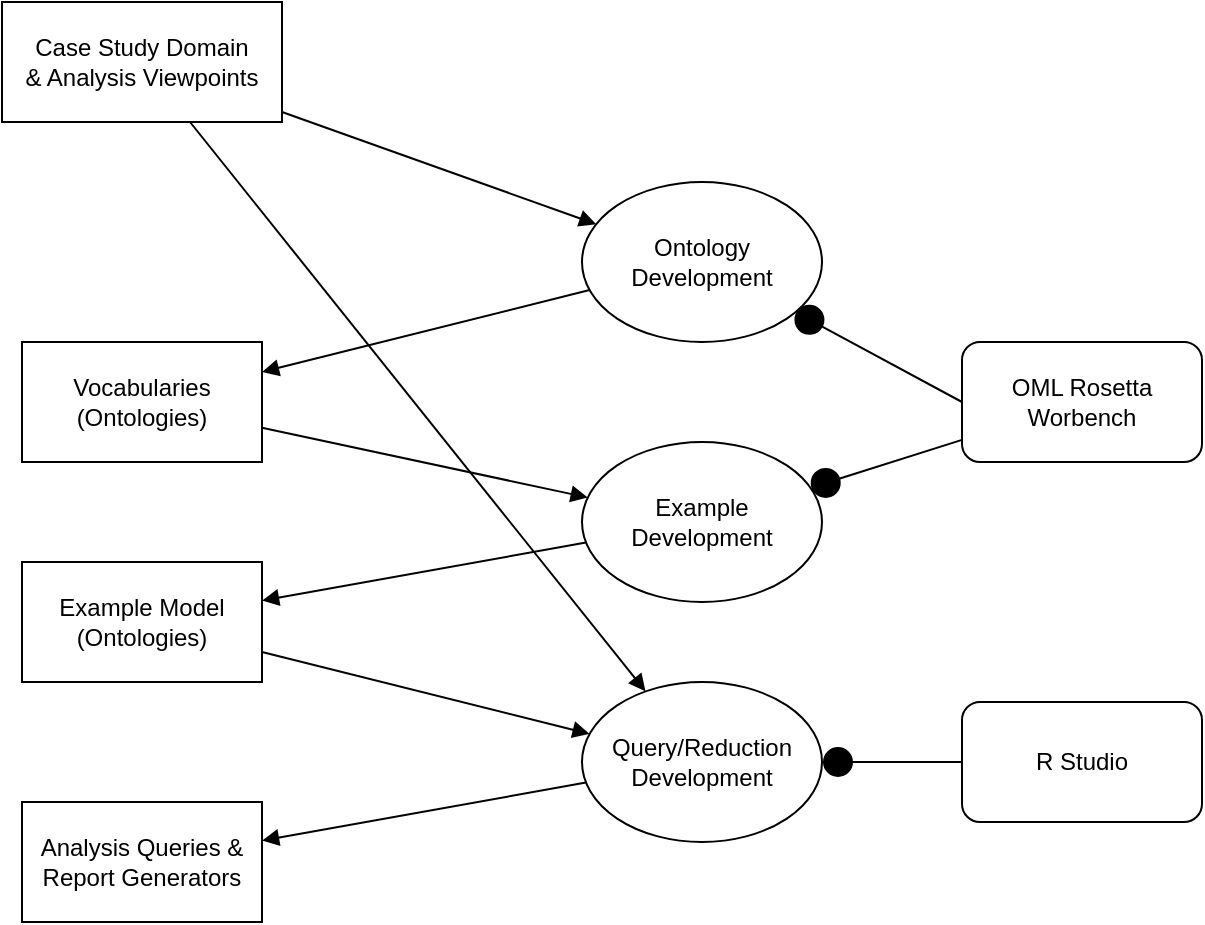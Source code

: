 <mxfile version="15.4.3" type="device" pages="4"><diagram id="nTfxgJn8N-AOjtCFRXm5" name="Page-1"><mxGraphModel dx="1186" dy="641" grid="1" gridSize="10" guides="1" tooltips="1" connect="1" arrows="1" fold="1" page="1" pageScale="1" pageWidth="850" pageHeight="1100" math="0" shadow="0"><root><mxCell id="0"/><mxCell id="1" parent="0"/><mxCell id="HSFxiWSxwOszNS6IRyv2-1" value="Vocabularies&lt;br&gt;(Ontologies)" style="rounded=0;whiteSpace=wrap;html=1;" parent="1" vertex="1"><mxGeometry x="282" y="548" width="120" height="60" as="geometry"/></mxCell><mxCell id="HSFxiWSxwOszNS6IRyv2-2" style="rounded=0;orthogonalLoop=1;jettySize=auto;html=1;endArrow=block;endFill=1;" parent="1" source="HSFxiWSxwOszNS6IRyv2-3" target="HSFxiWSxwOszNS6IRyv2-5" edge="1"><mxGeometry relative="1" as="geometry"/></mxCell><mxCell id="HSFxiWSxwOszNS6IRyv2-3" value="Case Study Domain&lt;br&gt;&amp;amp; Analysis Viewpoints" style="rounded=0;whiteSpace=wrap;html=1;" parent="1" vertex="1"><mxGeometry x="272" y="378" width="140" height="60" as="geometry"/></mxCell><mxCell id="HSFxiWSxwOszNS6IRyv2-4" style="edgeStyle=none;rounded=0;orthogonalLoop=1;jettySize=auto;html=1;entryX=0;entryY=0.5;entryDx=0;entryDy=0;endArrow=none;endFill=0;startArrow=circle;startFill=1;" parent="1" source="HSFxiWSxwOszNS6IRyv2-5" target="HSFxiWSxwOszNS6IRyv2-7" edge="1"><mxGeometry relative="1" as="geometry"/></mxCell><mxCell id="HSFxiWSxwOszNS6IRyv2-5" value="Ontology&lt;br&gt;Development" style="ellipse;whiteSpace=wrap;html=1;" parent="1" vertex="1"><mxGeometry x="562" y="468" width="120" height="80" as="geometry"/></mxCell><mxCell id="HSFxiWSxwOszNS6IRyv2-6" style="rounded=0;orthogonalLoop=1;jettySize=auto;html=1;endArrow=block;endFill=1;" parent="1" source="HSFxiWSxwOszNS6IRyv2-5" target="HSFxiWSxwOszNS6IRyv2-1" edge="1"><mxGeometry relative="1" as="geometry"><mxPoint x="522" y="469.818" as="sourcePoint"/><mxPoint x="629.326" y="508.846" as="targetPoint"/></mxGeometry></mxCell><mxCell id="HSFxiWSxwOszNS6IRyv2-7" value="OML Rosetta&lt;br&gt;Worbench" style="rounded=1;whiteSpace=wrap;html=1;" parent="1" vertex="1"><mxGeometry x="752" y="548" width="120" height="60" as="geometry"/></mxCell><mxCell id="HSFxiWSxwOszNS6IRyv2-8" value="R Studio" style="rounded=1;whiteSpace=wrap;html=1;" parent="1" vertex="1"><mxGeometry x="752" y="728" width="120" height="60" as="geometry"/></mxCell><mxCell id="HSFxiWSxwOszNS6IRyv2-9" value="Query/Reduction&lt;br&gt;Development" style="ellipse;whiteSpace=wrap;html=1;" parent="1" vertex="1"><mxGeometry x="562" y="718" width="120" height="80" as="geometry"/></mxCell><mxCell id="HSFxiWSxwOszNS6IRyv2-10" style="edgeStyle=none;rounded=0;orthogonalLoop=1;jettySize=auto;html=1;entryX=0;entryY=0.5;entryDx=0;entryDy=0;endArrow=none;endFill=0;startArrow=circle;startFill=1;" parent="1" source="HSFxiWSxwOszNS6IRyv2-9" target="HSFxiWSxwOszNS6IRyv2-8" edge="1"><mxGeometry relative="1" as="geometry"><mxPoint x="692" y="518" as="sourcePoint"/><mxPoint x="762" y="518" as="targetPoint"/></mxGeometry></mxCell><mxCell id="HSFxiWSxwOszNS6IRyv2-11" style="rounded=0;orthogonalLoop=1;jettySize=auto;html=1;endArrow=block;endFill=1;" parent="1" source="HSFxiWSxwOszNS6IRyv2-3" target="HSFxiWSxwOszNS6IRyv2-9" edge="1"><mxGeometry relative="1" as="geometry"><mxPoint x="422" y="450.5" as="sourcePoint"/><mxPoint x="577.954" y="500.628" as="targetPoint"/></mxGeometry></mxCell><mxCell id="HSFxiWSxwOszNS6IRyv2-12" value="Example&lt;br&gt;Development" style="ellipse;whiteSpace=wrap;html=1;" parent="1" vertex="1"><mxGeometry x="562" y="598" width="120" height="80" as="geometry"/></mxCell><mxCell id="HSFxiWSxwOszNS6IRyv2-13" style="edgeStyle=none;rounded=0;orthogonalLoop=1;jettySize=auto;html=1;endArrow=none;endFill=0;startArrow=circle;startFill=1;" parent="1" source="HSFxiWSxwOszNS6IRyv2-12" target="HSFxiWSxwOszNS6IRyv2-7" edge="1"><mxGeometry relative="1" as="geometry"><mxPoint x="678.676" y="543.133" as="sourcePoint"/><mxPoint x="762" y="588" as="targetPoint"/></mxGeometry></mxCell><mxCell id="HSFxiWSxwOszNS6IRyv2-14" value="Example Model&lt;br&gt;(Ontologies)" style="rounded=0;whiteSpace=wrap;html=1;" parent="1" vertex="1"><mxGeometry x="282" y="658" width="120" height="60" as="geometry"/></mxCell><mxCell id="HSFxiWSxwOszNS6IRyv2-15" style="rounded=0;orthogonalLoop=1;jettySize=auto;html=1;endArrow=block;endFill=1;" parent="1" source="HSFxiWSxwOszNS6IRyv2-12" target="HSFxiWSxwOszNS6IRyv2-14" edge="1"><mxGeometry relative="1" as="geometry"><mxPoint x="575.82" y="532.045" as="sourcePoint"/><mxPoint x="412" y="573" as="targetPoint"/></mxGeometry></mxCell><mxCell id="HSFxiWSxwOszNS6IRyv2-16" style="rounded=0;orthogonalLoop=1;jettySize=auto;html=1;endArrow=block;endFill=1;" parent="1" source="HSFxiWSxwOszNS6IRyv2-1" target="HSFxiWSxwOszNS6IRyv2-12" edge="1"><mxGeometry relative="1" as="geometry"><mxPoint x="422" y="450.5" as="sourcePoint"/><mxPoint x="577.954" y="500.628" as="targetPoint"/></mxGeometry></mxCell><mxCell id="HSFxiWSxwOszNS6IRyv2-17" style="rounded=0;orthogonalLoop=1;jettySize=auto;html=1;endArrow=block;endFill=1;" parent="1" source="HSFxiWSxwOszNS6IRyv2-14" target="HSFxiWSxwOszNS6IRyv2-9" edge="1"><mxGeometry relative="1" as="geometry"><mxPoint x="412" y="600.857" as="sourcePoint"/><mxPoint x="574.878" y="635.76" as="targetPoint"/></mxGeometry></mxCell><mxCell id="HSFxiWSxwOszNS6IRyv2-18" value="Analysis Queries &amp;amp; Report Generators" style="rounded=0;whiteSpace=wrap;html=1;" parent="1" vertex="1"><mxGeometry x="282" y="778" width="120" height="60" as="geometry"/></mxCell><mxCell id="HSFxiWSxwOszNS6IRyv2-19" style="rounded=0;orthogonalLoop=1;jettySize=auto;html=1;endArrow=block;endFill=1;" parent="1" source="HSFxiWSxwOszNS6IRyv2-9" target="HSFxiWSxwOszNS6IRyv2-18" edge="1"><mxGeometry relative="1" as="geometry"><mxPoint x="575.82" y="532.045" as="sourcePoint"/><mxPoint x="412" y="573" as="targetPoint"/></mxGeometry></mxCell></root></mxGraphModel></diagram><diagram name="Architecting for collaboration" id="SHEmNxZMkJmsCI24ehSK"><mxGraphModel dx="1186" dy="641" grid="0" gridSize="10" guides="1" tooltips="1" connect="1" arrows="1" fold="1" page="1" pageScale="1" pageWidth="1100" pageHeight="850" math="0" shadow="0"><root><mxCell id="zNBpcMNTjTbw4IMIx_9c-0"/><mxCell id="zNBpcMNTjTbw4IMIx_9c-1" parent="zNBpcMNTjTbw4IMIx_9c-0"/><mxCell id="898CSmSC2La51-vkDu6b-0" value="Case Study Domain&lt;br&gt;&amp;amp; Analysis Viewpoints" style="rounded=0;whiteSpace=wrap;html=1;" parent="zNBpcMNTjTbw4IMIx_9c-1" vertex="1"><mxGeometry x="200" y="80" width="140" height="60" as="geometry"/></mxCell><mxCell id="_mXmfh4eBOsaAWu7bIDM-0" value="Collaborative&lt;br&gt;Authoring &amp;amp; Analysis&lt;br&gt;Process Requirements" style="rounded=0;whiteSpace=wrap;html=1;" parent="zNBpcMNTjTbw4IMIx_9c-1" vertex="1"><mxGeometry x="200" y="260" width="140" height="60" as="geometry"/></mxCell><mxCell id="V6phrgpvCwvtpqRpWnOH-0" value="Collaborative&lt;br&gt;Authoring &amp;amp; Analysis&lt;br&gt;Process Design" style="ellipse;whiteSpace=wrap;html=1;" parent="zNBpcMNTjTbw4IMIx_9c-1" vertex="1"><mxGeometry x="475" y="310" width="120" height="80" as="geometry"/></mxCell><mxCell id="JtwszVQburTWGq1KaaD4-0" value="Vocabularies&lt;br&gt;(Ontologies)" style="rounded=0;whiteSpace=wrap;html=1;" parent="zNBpcMNTjTbw4IMIx_9c-1" vertex="1"><mxGeometry x="210" y="170" width="120" height="60" as="geometry"/></mxCell><mxCell id="vhRRzids9t0MSijjETSQ-7" value="" style="group" parent="zNBpcMNTjTbw4IMIx_9c-1" vertex="1" connectable="0"><mxGeometry x="191" y="394" width="160" height="79" as="geometry"/></mxCell><mxCell id="Yn6oWpZ90XWJmJCzM0r_-0" value="Loosely-coupled Vocabulary Fragments" style="rounded=0;whiteSpace=wrap;html=1;" parent="vhRRzids9t0MSijjETSQ-7" vertex="1"><mxGeometry x="20" width="140" height="60" as="geometry"/></mxCell><mxCell id="vhRRzids9t0MSijjETSQ-2" value="Loosely-coupled Vocabulary Fragments" style="rounded=0;whiteSpace=wrap;html=1;" parent="vhRRzids9t0MSijjETSQ-7" vertex="1"><mxGeometry x="10" y="9" width="140" height="60" as="geometry"/></mxCell><mxCell id="vhRRzids9t0MSijjETSQ-3" value="Loosely-coupled Vocabulary Fragments" style="rounded=0;whiteSpace=wrap;html=1;" parent="vhRRzids9t0MSijjETSQ-7" vertex="1"><mxGeometry y="19" width="140" height="60" as="geometry"/></mxCell><mxCell id="vhRRzids9t0MSijjETSQ-8" value="" style="group" parent="zNBpcMNTjTbw4IMIx_9c-1" vertex="1" connectable="0"><mxGeometry x="191" y="493" width="160" height="80" as="geometry"/></mxCell><mxCell id="vhRRzids9t0MSijjETSQ-4" value="Fragment-specific&lt;br&gt;Analysis Viewpoints" style="rounded=0;whiteSpace=wrap;html=1;" parent="vhRRzids9t0MSijjETSQ-8" vertex="1"><mxGeometry x="20" width="140" height="60" as="geometry"/></mxCell><mxCell id="vhRRzids9t0MSijjETSQ-5" value="Fragment-specific&lt;br&gt;Analysis Viewpoints" style="rounded=0;whiteSpace=wrap;html=1;" parent="vhRRzids9t0MSijjETSQ-8" vertex="1"><mxGeometry x="10" y="10" width="140" height="60" as="geometry"/></mxCell><mxCell id="vhRRzids9t0MSijjETSQ-0" value="Fragment-specific&lt;br&gt;Analysis Viewpoints" style="rounded=0;whiteSpace=wrap;html=1;" parent="vhRRzids9t0MSijjETSQ-8" vertex="1"><mxGeometry y="20" width="140" height="60" as="geometry"/></mxCell><mxCell id="vhRRzids9t0MSijjETSQ-9" value="" style="group" parent="zNBpcMNTjTbw4IMIx_9c-1" vertex="1" connectable="0"><mxGeometry x="195" y="599" width="150" height="70" as="geometry"/></mxCell><mxCell id="vhRRzids9t0MSijjETSQ-1" value="Fragment Integration&lt;br&gt;&amp;amp; Integrated Analysis&lt;br&gt;Workflow Plan" style="rounded=0;whiteSpace=wrap;html=1;" parent="vhRRzids9t0MSijjETSQ-9" vertex="1"><mxGeometry x="10" width="140" height="60" as="geometry"/></mxCell><mxCell id="vhRRzids9t0MSijjETSQ-6" value="Fragment Integration&lt;br&gt;&amp;amp; Integrated Analysis&lt;br&gt;Workflow Plan" style="rounded=0;whiteSpace=wrap;html=1;" parent="vhRRzids9t0MSijjETSQ-9" vertex="1"><mxGeometry y="10" width="140" height="60" as="geometry"/></mxCell><mxCell id="8aw9UXsCgVSL23HkvHdr-0" style="rounded=0;orthogonalLoop=1;jettySize=auto;html=1;endArrow=block;endFill=1;" parent="zNBpcMNTjTbw4IMIx_9c-1" source="_mXmfh4eBOsaAWu7bIDM-0" target="V6phrgpvCwvtpqRpWnOH-0" edge="1"><mxGeometry relative="1" as="geometry"><mxPoint x="340" y="135" as="sourcePoint"/><mxPoint x="497.111" y="191.111" as="targetPoint"/></mxGeometry></mxCell><mxCell id="8aw9UXsCgVSL23HkvHdr-1" style="rounded=0;orthogonalLoop=1;jettySize=auto;html=1;endArrow=block;endFill=1;" parent="zNBpcMNTjTbw4IMIx_9c-1" source="JtwszVQburTWGq1KaaD4-0" target="V6phrgpvCwvtpqRpWnOH-0" edge="1"><mxGeometry relative="1" as="geometry"><mxPoint x="350" y="315.849" as="sourcePoint"/><mxPoint x="488.187" y="347.137" as="targetPoint"/></mxGeometry></mxCell><mxCell id="8aw9UXsCgVSL23HkvHdr-2" style="rounded=0;orthogonalLoop=1;jettySize=auto;html=1;endArrow=block;endFill=1;" parent="zNBpcMNTjTbw4IMIx_9c-1" source="898CSmSC2La51-vkDu6b-0" target="V6phrgpvCwvtpqRpWnOH-0" edge="1"><mxGeometry relative="1" as="geometry"><mxPoint x="333" y="240" as="sourcePoint"/><mxPoint x="499.262" y="334.111" as="targetPoint"/></mxGeometry></mxCell><mxCell id="8aw9UXsCgVSL23HkvHdr-3" style="rounded=0;orthogonalLoop=1;jettySize=auto;html=1;endArrow=block;endFill=1;" parent="zNBpcMNTjTbw4IMIx_9c-1" source="V6phrgpvCwvtpqRpWnOH-0" target="vhRRzids9t0MSijjETSQ-3" edge="1"><mxGeometry relative="1" as="geometry"><mxPoint x="492" y="447" as="sourcePoint"/><mxPoint x="509.431" y="327.787" as="targetPoint"/></mxGeometry></mxCell><mxCell id="8aw9UXsCgVSL23HkvHdr-4" style="rounded=0;orthogonalLoop=1;jettySize=auto;html=1;endArrow=block;endFill=1;" parent="zNBpcMNTjTbw4IMIx_9c-1" source="V6phrgpvCwvtpqRpWnOH-0" target="vhRRzids9t0MSijjETSQ-0" edge="1"><mxGeometry relative="1" as="geometry"><mxPoint x="491.493" y="378.098" as="sourcePoint"/><mxPoint x="341" y="429.241" as="targetPoint"/></mxGeometry></mxCell><mxCell id="8aw9UXsCgVSL23HkvHdr-5" style="rounded=0;orthogonalLoop=1;jettySize=auto;html=1;endArrow=block;endFill=1;" parent="zNBpcMNTjTbw4IMIx_9c-1" source="V6phrgpvCwvtpqRpWnOH-0" target="vhRRzids9t0MSijjETSQ-6" edge="1"><mxGeometry relative="1" as="geometry"><mxPoint x="503.795" y="389.076" as="sourcePoint"/><mxPoint x="313.591" y="523" as="targetPoint"/></mxGeometry></mxCell></root></mxGraphModel></diagram><diagram name="Tooling" id="6dH8rM-yz53zRX0fwZOA"><mxGraphModel dx="1186" dy="641" grid="1" gridSize="10" guides="1" tooltips="1" connect="1" arrows="1" fold="1" page="1" pageScale="1" pageWidth="1100" pageHeight="850" math="0" shadow="0"><root><mxCell id="mYJIdJ-JNHJfxI-EvBUC-0"/><mxCell id="mYJIdJ-JNHJfxI-EvBUC-1" parent="mYJIdJ-JNHJfxI-EvBUC-0"/><mxCell id="RsDaqzt0R_z7aZMtVnMk-0" value="" style="group" parent="mYJIdJ-JNHJfxI-EvBUC-1" vertex="1" connectable="0"><mxGeometry x="190" y="120" width="160" height="79" as="geometry"/></mxCell><mxCell id="RsDaqzt0R_z7aZMtVnMk-1" value="Loosely-coupled Vocabulary Fragments" style="rounded=0;whiteSpace=wrap;html=1;" parent="RsDaqzt0R_z7aZMtVnMk-0" vertex="1"><mxGeometry x="20" width="140" height="60" as="geometry"/></mxCell><mxCell id="RsDaqzt0R_z7aZMtVnMk-2" value="Loosely-coupled Vocabulary Fragments" style="rounded=0;whiteSpace=wrap;html=1;" parent="RsDaqzt0R_z7aZMtVnMk-0" vertex="1"><mxGeometry x="10" y="9" width="140" height="60" as="geometry"/></mxCell><mxCell id="RsDaqzt0R_z7aZMtVnMk-3" value="Loosely-coupled Vocabulary Fragments" style="rounded=0;whiteSpace=wrap;html=1;" parent="RsDaqzt0R_z7aZMtVnMk-0" vertex="1"><mxGeometry y="19" width="140" height="60" as="geometry"/></mxCell><mxCell id="RsDaqzt0R_z7aZMtVnMk-4" value="" style="group" parent="mYJIdJ-JNHJfxI-EvBUC-1" vertex="1" connectable="0"><mxGeometry x="190" y="540" width="160" height="80" as="geometry"/></mxCell><mxCell id="RsDaqzt0R_z7aZMtVnMk-5" value="Fragment-specific&lt;br&gt;Analysis Viewpoints" style="rounded=0;whiteSpace=wrap;html=1;" parent="RsDaqzt0R_z7aZMtVnMk-4" vertex="1"><mxGeometry x="20" width="140" height="60" as="geometry"/></mxCell><mxCell id="RsDaqzt0R_z7aZMtVnMk-6" value="Fragment-specific&lt;br&gt;Analysis Viewpoints" style="rounded=0;whiteSpace=wrap;html=1;" parent="RsDaqzt0R_z7aZMtVnMk-4" vertex="1"><mxGeometry x="10" y="10" width="140" height="60" as="geometry"/></mxCell><mxCell id="RsDaqzt0R_z7aZMtVnMk-7" value="Fragment-specific&lt;br&gt;Analysis Viewpoints" style="rounded=0;whiteSpace=wrap;html=1;" parent="RsDaqzt0R_z7aZMtVnMk-4" vertex="1"><mxGeometry y="20" width="140" height="60" as="geometry"/></mxCell><mxCell id="RsDaqzt0R_z7aZMtVnMk-8" value="" style="group" parent="mYJIdJ-JNHJfxI-EvBUC-1" vertex="1" connectable="0"><mxGeometry x="195" y="880" width="150" height="70" as="geometry"/></mxCell><mxCell id="RsDaqzt0R_z7aZMtVnMk-9" value="Fragment Integration&lt;br&gt;&amp;amp; Integrated Analysis&lt;br&gt;Workflow Plan" style="rounded=0;whiteSpace=wrap;html=1;" parent="RsDaqzt0R_z7aZMtVnMk-8" vertex="1"><mxGeometry x="10" width="140" height="60" as="geometry"/></mxCell><mxCell id="RsDaqzt0R_z7aZMtVnMk-10" value="Fragment Integration&lt;br&gt;&amp;amp; Integrated Analysis&lt;br&gt;Workflow Plan" style="rounded=0;whiteSpace=wrap;html=1;" parent="RsDaqzt0R_z7aZMtVnMk-8" vertex="1"><mxGeometry y="10" width="140" height="60" as="geometry"/></mxCell><mxCell id="uug6A6w0chyAPF1N-cNY-0" value="Profile&lt;br&gt;Creation" style="ellipse;whiteSpace=wrap;html=1;" parent="mYJIdJ-JNHJfxI-EvBUC-1" vertex="1"><mxGeometry x="430" y="300" width="120" height="50" as="geometry"/></mxCell><mxCell id="uug6A6w0chyAPF1N-cNY-1" value="Rosetta&lt;br&gt;Domain-Specific&lt;br&gt;Tooling" style="ellipse;whiteSpace=wrap;html=1;" parent="mYJIdJ-JNHJfxI-EvBUC-1" vertex="1"><mxGeometry x="430" y="210" width="120" height="50" as="geometry"/></mxCell><mxCell id="uug6A6w0chyAPF1N-cNY-2" value="Spreadsheet&lt;br&gt;Adapter&lt;br&gt;Creation" style="ellipse;whiteSpace=wrap;html=1;" parent="mYJIdJ-JNHJfxI-EvBUC-1" vertex="1"><mxGeometry x="430" y="380" width="120" height="50" as="geometry"/></mxCell><mxCell id="egDK_u8HMsTZZQOMvs3X-0" style="rounded=0;orthogonalLoop=1;jettySize=auto;html=1;endArrow=block;endFill=1;" parent="mYJIdJ-JNHJfxI-EvBUC-1" source="RsDaqzt0R_z7aZMtVnMk-3" target="uug6A6w0chyAPF1N-cNY-1" edge="1"><mxGeometry relative="1" as="geometry"><mxPoint x="303.125" y="140" as="sourcePoint"/><mxPoint x="499.431" y="317.787" as="targetPoint"/></mxGeometry></mxCell><mxCell id="egDK_u8HMsTZZQOMvs3X-1" style="rounded=0;orthogonalLoop=1;jettySize=auto;html=1;endArrow=block;endFill=1;" parent="mYJIdJ-JNHJfxI-EvBUC-1" source="RsDaqzt0R_z7aZMtVnMk-3" target="uug6A6w0chyAPF1N-cNY-0" edge="1"><mxGeometry relative="1" as="geometry"><mxPoint x="340" y="199.087" as="sourcePoint"/><mxPoint x="450.585" y="230.82" as="targetPoint"/></mxGeometry></mxCell><mxCell id="egDK_u8HMsTZZQOMvs3X-2" style="rounded=0;orthogonalLoop=1;jettySize=auto;html=1;endArrow=block;endFill=1;" parent="mYJIdJ-JNHJfxI-EvBUC-1" source="RsDaqzt0R_z7aZMtVnMk-3" target="uug6A6w0chyAPF1N-cNY-2" edge="1"><mxGeometry relative="1" as="geometry"><mxPoint x="314.231" y="209" as="sourcePoint"/><mxPoint x="468.594" y="313.698" as="targetPoint"/></mxGeometry></mxCell><mxCell id="egDK_u8HMsTZZQOMvs3X-3" value="Rosetta DSL Authoring Tool" style="rounded=0;whiteSpace=wrap;html=1;" parent="mYJIdJ-JNHJfxI-EvBUC-1" vertex="1"><mxGeometry x="200" y="260" width="120" height="60" as="geometry"/></mxCell><mxCell id="egDK_u8HMsTZZQOMvs3X-4" value="Domain-Specific&lt;br&gt;Profile" style="rounded=0;whiteSpace=wrap;html=1;" parent="mYJIdJ-JNHJfxI-EvBUC-1" vertex="1"><mxGeometry x="200" y="350" width="120" height="60" as="geometry"/></mxCell><mxCell id="egDK_u8HMsTZZQOMvs3X-5" value="Spreadsheet&lt;br&gt;Adapter" style="rounded=0;whiteSpace=wrap;html=1;" parent="mYJIdJ-JNHJfxI-EvBUC-1" vertex="1"><mxGeometry x="200" y="430" width="120" height="60" as="geometry"/></mxCell><mxCell id="egDK_u8HMsTZZQOMvs3X-6" style="rounded=0;orthogonalLoop=1;jettySize=auto;html=1;endArrow=block;endFill=1;" parent="mYJIdJ-JNHJfxI-EvBUC-1" source="uug6A6w0chyAPF1N-cNY-1" target="egDK_u8HMsTZZQOMvs3X-3" edge="1"><mxGeometry relative="1" as="geometry"><mxPoint x="340" y="199.087" as="sourcePoint"/><mxPoint x="450.585" y="230.82" as="targetPoint"/></mxGeometry></mxCell><mxCell id="egDK_u8HMsTZZQOMvs3X-7" style="rounded=0;orthogonalLoop=1;jettySize=auto;html=1;endArrow=block;endFill=1;" parent="mYJIdJ-JNHJfxI-EvBUC-1" source="uug6A6w0chyAPF1N-cNY-0" target="egDK_u8HMsTZZQOMvs3X-4" edge="1"><mxGeometry relative="1" as="geometry"><mxPoint x="447.755" y="257.293" as="sourcePoint"/><mxPoint x="330" y="285.652" as="targetPoint"/></mxGeometry></mxCell><mxCell id="egDK_u8HMsTZZQOMvs3X-8" style="rounded=0;orthogonalLoop=1;jettySize=auto;html=1;endArrow=block;endFill=1;" parent="mYJIdJ-JNHJfxI-EvBUC-1" source="uug6A6w0chyAPF1N-cNY-2" target="egDK_u8HMsTZZQOMvs3X-5" edge="1"><mxGeometry relative="1" as="geometry"><mxPoint x="447.755" y="347.293" as="sourcePoint"/><mxPoint x="330" y="375.652" as="targetPoint"/></mxGeometry></mxCell><mxCell id="YZORf4bPxL9qo9wNGxxz-0" value="OML Rosetta&lt;br&gt;Worbench" style="rounded=1;whiteSpace=wrap;html=1;" parent="mYJIdJ-JNHJfxI-EvBUC-1" vertex="1"><mxGeometry x="610" y="205" width="120" height="60" as="geometry"/></mxCell><mxCell id="YZORf4bPxL9qo9wNGxxz-1" value="Papyrus&lt;br&gt;Modeling Tool" style="rounded=1;whiteSpace=wrap;html=1;" parent="mYJIdJ-JNHJfxI-EvBUC-1" vertex="1"><mxGeometry x="610" y="295" width="120" height="60" as="geometry"/></mxCell><mxCell id="YZORf4bPxL9qo9wNGxxz-2" value="Software IDE" style="rounded=1;whiteSpace=wrap;html=1;" parent="mYJIdJ-JNHJfxI-EvBUC-1" vertex="1"><mxGeometry x="610" y="375" width="120" height="60" as="geometry"/></mxCell><mxCell id="udcFKPyR13W4rjJkVwGU-0" style="edgeStyle=none;rounded=0;orthogonalLoop=1;jettySize=auto;html=1;endArrow=none;endFill=0;startArrow=circle;startFill=1;" parent="mYJIdJ-JNHJfxI-EvBUC-1" source="uug6A6w0chyAPF1N-cNY-1" target="YZORf4bPxL9qo9wNGxxz-0" edge="1"><mxGeometry relative="1" as="geometry"><mxPoint x="576.676" y="335.133" as="sourcePoint"/><mxPoint x="660" y="380" as="targetPoint"/></mxGeometry></mxCell><mxCell id="udcFKPyR13W4rjJkVwGU-1" style="edgeStyle=none;rounded=0;orthogonalLoop=1;jettySize=auto;html=1;endArrow=none;endFill=0;startArrow=circle;startFill=1;" parent="mYJIdJ-JNHJfxI-EvBUC-1" source="uug6A6w0chyAPF1N-cNY-0" target="YZORf4bPxL9qo9wNGxxz-1" edge="1"><mxGeometry relative="1" as="geometry"><mxPoint x="560" y="245" as="sourcePoint"/><mxPoint x="620" y="245" as="targetPoint"/></mxGeometry></mxCell><mxCell id="udcFKPyR13W4rjJkVwGU-2" style="edgeStyle=none;rounded=0;orthogonalLoop=1;jettySize=auto;html=1;endArrow=none;endFill=0;startArrow=circle;startFill=1;" parent="mYJIdJ-JNHJfxI-EvBUC-1" source="uug6A6w0chyAPF1N-cNY-2" target="YZORf4bPxL9qo9wNGxxz-2" edge="1"><mxGeometry relative="1" as="geometry"><mxPoint x="560" y="335" as="sourcePoint"/><mxPoint x="620" y="335" as="targetPoint"/></mxGeometry></mxCell><mxCell id="Y77RL9Ir4z6rlM-kyCB4-0" value="Analysis Queries &amp;amp; Report Generators" style="rounded=0;whiteSpace=wrap;html=1;" parent="mYJIdJ-JNHJfxI-EvBUC-1" vertex="1"><mxGeometry x="210" y="640" width="120" height="60" as="geometry"/></mxCell><mxCell id="Y77RL9Ir4z6rlM-kyCB4-1" value="Gradle Scripts&lt;br&gt;(Fragment-specific)" style="rounded=0;whiteSpace=wrap;html=1;" parent="mYJIdJ-JNHJfxI-EvBUC-1" vertex="1"><mxGeometry x="210" y="730" width="120" height="60" as="geometry"/></mxCell><mxCell id="Y77RL9Ir4z6rlM-kyCB4-2" value="Script&lt;br&gt;Development" style="ellipse;whiteSpace=wrap;html=1;" parent="mYJIdJ-JNHJfxI-EvBUC-1" vertex="1"><mxGeometry x="440" y="645" width="120" height="50" as="geometry"/></mxCell><mxCell id="Y77RL9Ir4z6rlM-kyCB4-3" value="Software IDE" style="rounded=1;whiteSpace=wrap;html=1;" parent="mYJIdJ-JNHJfxI-EvBUC-1" vertex="1"><mxGeometry x="610" y="640" width="120" height="60" as="geometry"/></mxCell><mxCell id="Y77RL9Ir4z6rlM-kyCB4-4" style="edgeStyle=none;rounded=0;orthogonalLoop=1;jettySize=auto;html=1;endArrow=none;endFill=0;startArrow=circle;startFill=1;" parent="mYJIdJ-JNHJfxI-EvBUC-1" source="Y77RL9Ir4z6rlM-kyCB4-2" target="Y77RL9Ir4z6rlM-kyCB4-3" edge="1"><mxGeometry relative="1" as="geometry"><mxPoint x="560" y="415" as="sourcePoint"/><mxPoint x="620" y="415" as="targetPoint"/></mxGeometry></mxCell><mxCell id="Y77RL9Ir4z6rlM-kyCB4-5" style="rounded=0;orthogonalLoop=1;jettySize=auto;html=1;endArrow=block;endFill=1;" parent="mYJIdJ-JNHJfxI-EvBUC-1" source="Y77RL9Ir4z6rlM-kyCB4-2" target="Y77RL9Ir4z6rlM-kyCB4-1" edge="1"><mxGeometry relative="1" as="geometry"><mxPoint x="447.755" y="427.293" as="sourcePoint"/><mxPoint x="330" y="455.652" as="targetPoint"/></mxGeometry></mxCell><mxCell id="Y77RL9Ir4z6rlM-kyCB4-7" style="rounded=0;orthogonalLoop=1;jettySize=auto;html=1;endArrow=block;endFill=1;" parent="mYJIdJ-JNHJfxI-EvBUC-1" source="RsDaqzt0R_z7aZMtVnMk-7" target="Y77RL9Ir4z6rlM-kyCB4-2" edge="1"><mxGeometry relative="1" as="geometry"><mxPoint x="466.102" y="697.043" as="sourcePoint"/><mxPoint x="340" y="746.522" as="targetPoint"/></mxGeometry></mxCell><mxCell id="Y77RL9Ir4z6rlM-kyCB4-8" style="rounded=0;orthogonalLoop=1;jettySize=auto;html=1;endArrow=block;endFill=1;" parent="mYJIdJ-JNHJfxI-EvBUC-1" source="Y77RL9Ir4z6rlM-kyCB4-0" target="Y77RL9Ir4z6rlM-kyCB4-2" edge="1"><mxGeometry relative="1" as="geometry"><mxPoint x="340" y="623.333" as="sourcePoint"/><mxPoint x="463.148" y="664.383" as="targetPoint"/></mxGeometry></mxCell><mxCell id="Y77RL9Ir4z6rlM-kyCB4-9" value="Script&lt;br&gt;Development" style="ellipse;whiteSpace=wrap;html=1;" parent="mYJIdJ-JNHJfxI-EvBUC-1" vertex="1"><mxGeometry x="440" y="920" width="120" height="50" as="geometry"/></mxCell><mxCell id="Y77RL9Ir4z6rlM-kyCB4-10" value="Software IDE" style="rounded=1;whiteSpace=wrap;html=1;" parent="mYJIdJ-JNHJfxI-EvBUC-1" vertex="1"><mxGeometry x="610" y="915" width="120" height="60" as="geometry"/></mxCell><mxCell id="Y77RL9Ir4z6rlM-kyCB4-11" style="edgeStyle=none;rounded=0;orthogonalLoop=1;jettySize=auto;html=1;endArrow=none;endFill=0;startArrow=circle;startFill=1;" parent="mYJIdJ-JNHJfxI-EvBUC-1" source="Y77RL9Ir4z6rlM-kyCB4-9" target="Y77RL9Ir4z6rlM-kyCB4-10" edge="1"><mxGeometry relative="1" as="geometry"><mxPoint x="570" y="680" as="sourcePoint"/><mxPoint x="620" y="680" as="targetPoint"/></mxGeometry></mxCell><mxCell id="Y77RL9Ir4z6rlM-kyCB4-12" value="Gradle Scripts&lt;br&gt;(Integration)" style="rounded=0;whiteSpace=wrap;html=1;" parent="mYJIdJ-JNHJfxI-EvBUC-1" vertex="1"><mxGeometry x="220" y="990" width="120" height="60" as="geometry"/></mxCell><mxCell id="Y77RL9Ir4z6rlM-kyCB4-13" style="rounded=0;orthogonalLoop=1;jettySize=auto;html=1;endArrow=block;endFill=1;" parent="mYJIdJ-JNHJfxI-EvBUC-1" source="Y77RL9Ir4z6rlM-kyCB4-9" target="Y77RL9Ir4z6rlM-kyCB4-12" edge="1"><mxGeometry relative="1" as="geometry"><mxPoint x="466.102" y="697.043" as="sourcePoint"/><mxPoint x="340" y="746.522" as="targetPoint"/></mxGeometry></mxCell><mxCell id="Y77RL9Ir4z6rlM-kyCB4-14" style="rounded=0;orthogonalLoop=1;jettySize=auto;html=1;endArrow=block;endFill=1;" parent="mYJIdJ-JNHJfxI-EvBUC-1" source="RsDaqzt0R_z7aZMtVnMk-10" target="Y77RL9Ir4z6rlM-kyCB4-9" edge="1"><mxGeometry relative="1" as="geometry"><mxPoint x="340" y="680" as="sourcePoint"/><mxPoint x="450" y="680" as="targetPoint"/></mxGeometry></mxCell></root></mxGraphModel></diagram><diagram id="_PbpguB-nZ6lnuAhuflx" name="Relation Entity"><mxGraphModel dx="1186" dy="641" grid="1" gridSize="10" guides="1" tooltips="1" connect="1" arrows="1" fold="1" page="1" pageScale="1" pageWidth="850" pageHeight="1100" math="0" shadow="0"><root><mxCell id="eRUywBbdDtnPEZhDosTl-0"/><mxCell id="eRUywBbdDtnPEZhDosTl-1" parent="eRUywBbdDtnPEZhDosTl-0"/><mxCell id="eRUywBbdDtnPEZhDosTl-7" style="edgeStyle=orthogonalEdgeStyle;rounded=0;orthogonalLoop=1;jettySize=auto;html=1;exitX=0.5;exitY=0;exitDx=0;exitDy=0;entryX=0.5;entryY=0;entryDx=0;entryDy=0;curved=1;" edge="1" parent="eRUywBbdDtnPEZhDosTl-1" source="eRUywBbdDtnPEZhDosTl-2" target="eRUywBbdDtnPEZhDosTl-3"><mxGeometry relative="1" as="geometry"><Array as="points"><mxPoint x="140" y="170"/><mxPoint x="700" y="170"/></Array></mxGeometry></mxCell><mxCell id="eRUywBbdDtnPEZhDosTl-2" value="&amp;lt;entity&amp;gt;&lt;br&gt;Source" style="rounded=0;whiteSpace=wrap;html=1;" vertex="1" parent="eRUywBbdDtnPEZhDosTl-1"><mxGeometry x="80" y="210" width="120" height="60" as="geometry"/></mxCell><mxCell id="eRUywBbdDtnPEZhDosTl-8" style="edgeStyle=orthogonalEdgeStyle;rounded=0;orthogonalLoop=1;jettySize=auto;html=1;entryX=0.5;entryY=1;entryDx=0;entryDy=0;exitX=0.5;exitY=1;exitDx=0;exitDy=0;curved=1;" edge="1" parent="eRUywBbdDtnPEZhDosTl-1" source="eRUywBbdDtnPEZhDosTl-3" target="eRUywBbdDtnPEZhDosTl-2"><mxGeometry relative="1" as="geometry"><Array as="points"><mxPoint x="700" y="310"/><mxPoint x="140" y="310"/></Array></mxGeometry></mxCell><mxCell id="eRUywBbdDtnPEZhDosTl-3" value="&amp;lt;entity&amp;gt;&lt;br&gt;Target" style="rounded=0;whiteSpace=wrap;html=1;" vertex="1" parent="eRUywBbdDtnPEZhDosTl-1"><mxGeometry x="640" y="210" width="120" height="60" as="geometry"/></mxCell><mxCell id="eRUywBbdDtnPEZhDosTl-5" style="edgeStyle=orthogonalEdgeStyle;rounded=0;orthogonalLoop=1;jettySize=auto;html=1;entryX=1;entryY=0.5;entryDx=0;entryDy=0;" edge="1" parent="eRUywBbdDtnPEZhDosTl-1" source="eRUywBbdDtnPEZhDosTl-4" target="eRUywBbdDtnPEZhDosTl-2"><mxGeometry relative="1" as="geometry"/></mxCell><mxCell id="eRUywBbdDtnPEZhDosTl-6" style="edgeStyle=orthogonalEdgeStyle;rounded=0;orthogonalLoop=1;jettySize=auto;html=1;" edge="1" parent="eRUywBbdDtnPEZhDosTl-1" source="eRUywBbdDtnPEZhDosTl-4" target="eRUywBbdDtnPEZhDosTl-3"><mxGeometry relative="1" as="geometry"/></mxCell><mxCell id="eRUywBbdDtnPEZhDosTl-4" value="&amp;lt;entity&amp;gt;&lt;br&gt;RelationEntity" style="rounded=0;whiteSpace=wrap;html=1;" vertex="1" parent="eRUywBbdDtnPEZhDosTl-1"><mxGeometry x="370" y="210" width="120" height="60" as="geometry"/></mxCell><mxCell id="eRUywBbdDtnPEZhDosTl-9" value="from" style="text;html=1;strokeColor=none;fillColor=none;align=center;verticalAlign=middle;whiteSpace=wrap;rounded=0;" vertex="1" parent="eRUywBbdDtnPEZhDosTl-1"><mxGeometry x="210" y="210" width="60" height="30" as="geometry"/></mxCell><mxCell id="eRUywBbdDtnPEZhDosTl-10" value="to" style="text;html=1;strokeColor=none;fillColor=none;align=center;verticalAlign=middle;whiteSpace=wrap;rounded=0;" vertex="1" parent="eRUywBbdDtnPEZhDosTl-1"><mxGeometry x="570" y="210" width="60" height="30" as="geometry"/></mxCell><mxCell id="eRUywBbdDtnPEZhDosTl-11" value="forward" style="text;html=1;strokeColor=none;fillColor=none;align=center;verticalAlign=middle;whiteSpace=wrap;rounded=0;" vertex="1" parent="eRUywBbdDtnPEZhDosTl-1"><mxGeometry x="395" y="130" width="60" height="30" as="geometry"/></mxCell><mxCell id="eRUywBbdDtnPEZhDosTl-13" value="reverse" style="text;html=1;strokeColor=none;fillColor=none;align=center;verticalAlign=middle;whiteSpace=wrap;rounded=0;" vertex="1" parent="eRUywBbdDtnPEZhDosTl-1"><mxGeometry x="400" y="320" width="60" height="30" as="geometry"/></mxCell></root></mxGraphModel></diagram></mxfile>
